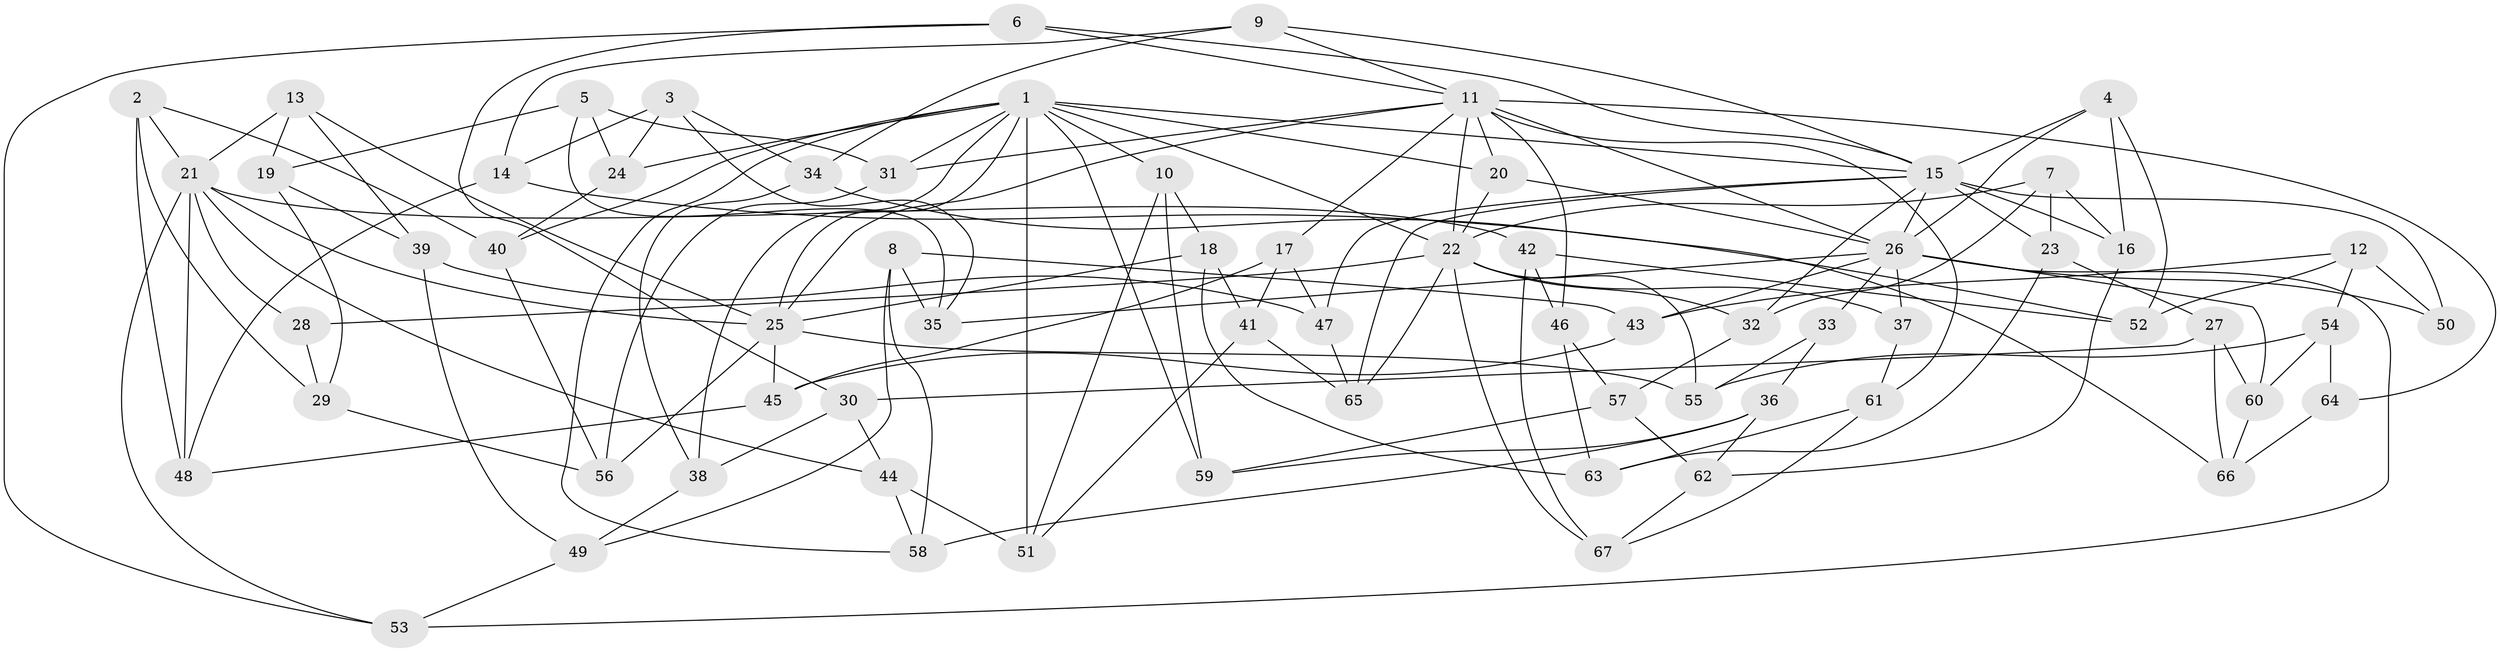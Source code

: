 // original degree distribution, {4: 1.0}
// Generated by graph-tools (version 1.1) at 2025/53/03/04/25 22:53:54]
// undirected, 67 vertices, 153 edges
graph export_dot {
  node [color=gray90,style=filled];
  1;
  2;
  3;
  4;
  5;
  6;
  7;
  8;
  9;
  10;
  11;
  12;
  13;
  14;
  15;
  16;
  17;
  18;
  19;
  20;
  21;
  22;
  23;
  24;
  25;
  26;
  27;
  28;
  29;
  30;
  31;
  32;
  33;
  34;
  35;
  36;
  37;
  38;
  39;
  40;
  41;
  42;
  43;
  44;
  45;
  46;
  47;
  48;
  49;
  50;
  51;
  52;
  53;
  54;
  55;
  56;
  57;
  58;
  59;
  60;
  61;
  62;
  63;
  64;
  65;
  66;
  67;
  1 -- 10 [weight=1.0];
  1 -- 15 [weight=1.0];
  1 -- 20 [weight=1.0];
  1 -- 22 [weight=1.0];
  1 -- 24 [weight=1.0];
  1 -- 25 [weight=1.0];
  1 -- 31 [weight=1.0];
  1 -- 38 [weight=1.0];
  1 -- 40 [weight=1.0];
  1 -- 51 [weight=1.0];
  1 -- 58 [weight=1.0];
  1 -- 59 [weight=1.0];
  2 -- 21 [weight=1.0];
  2 -- 29 [weight=1.0];
  2 -- 40 [weight=1.0];
  2 -- 48 [weight=1.0];
  3 -- 14 [weight=1.0];
  3 -- 24 [weight=1.0];
  3 -- 34 [weight=1.0];
  3 -- 35 [weight=1.0];
  4 -- 15 [weight=1.0];
  4 -- 16 [weight=1.0];
  4 -- 26 [weight=1.0];
  4 -- 52 [weight=1.0];
  5 -- 19 [weight=1.0];
  5 -- 24 [weight=1.0];
  5 -- 31 [weight=1.0];
  5 -- 35 [weight=1.0];
  6 -- 11 [weight=1.0];
  6 -- 15 [weight=1.0];
  6 -- 30 [weight=1.0];
  6 -- 53 [weight=1.0];
  7 -- 16 [weight=1.0];
  7 -- 22 [weight=1.0];
  7 -- 23 [weight=1.0];
  7 -- 32 [weight=1.0];
  8 -- 35 [weight=1.0];
  8 -- 43 [weight=1.0];
  8 -- 49 [weight=1.0];
  8 -- 58 [weight=1.0];
  9 -- 11 [weight=1.0];
  9 -- 14 [weight=1.0];
  9 -- 15 [weight=1.0];
  9 -- 34 [weight=1.0];
  10 -- 18 [weight=1.0];
  10 -- 51 [weight=1.0];
  10 -- 59 [weight=1.0];
  11 -- 17 [weight=1.0];
  11 -- 20 [weight=1.0];
  11 -- 22 [weight=1.0];
  11 -- 25 [weight=1.0];
  11 -- 26 [weight=1.0];
  11 -- 31 [weight=1.0];
  11 -- 46 [weight=1.0];
  11 -- 61 [weight=1.0];
  11 -- 64 [weight=2.0];
  12 -- 43 [weight=1.0];
  12 -- 50 [weight=1.0];
  12 -- 52 [weight=1.0];
  12 -- 54 [weight=1.0];
  13 -- 19 [weight=1.0];
  13 -- 21 [weight=1.0];
  13 -- 25 [weight=1.0];
  13 -- 39 [weight=1.0];
  14 -- 48 [weight=1.0];
  14 -- 52 [weight=1.0];
  15 -- 16 [weight=1.0];
  15 -- 23 [weight=1.0];
  15 -- 26 [weight=1.0];
  15 -- 32 [weight=1.0];
  15 -- 47 [weight=1.0];
  15 -- 50 [weight=2.0];
  15 -- 65 [weight=1.0];
  16 -- 62 [weight=1.0];
  17 -- 41 [weight=1.0];
  17 -- 45 [weight=1.0];
  17 -- 47 [weight=1.0];
  18 -- 25 [weight=1.0];
  18 -- 41 [weight=1.0];
  18 -- 63 [weight=1.0];
  19 -- 29 [weight=1.0];
  19 -- 39 [weight=1.0];
  20 -- 22 [weight=1.0];
  20 -- 26 [weight=1.0];
  21 -- 25 [weight=1.0];
  21 -- 28 [weight=1.0];
  21 -- 42 [weight=1.0];
  21 -- 44 [weight=1.0];
  21 -- 48 [weight=1.0];
  21 -- 53 [weight=1.0];
  22 -- 28 [weight=2.0];
  22 -- 32 [weight=1.0];
  22 -- 37 [weight=2.0];
  22 -- 55 [weight=1.0];
  22 -- 65 [weight=1.0];
  22 -- 67 [weight=1.0];
  23 -- 27 [weight=1.0];
  23 -- 63 [weight=1.0];
  24 -- 40 [weight=1.0];
  25 -- 45 [weight=1.0];
  25 -- 55 [weight=1.0];
  25 -- 56 [weight=1.0];
  26 -- 33 [weight=2.0];
  26 -- 35 [weight=1.0];
  26 -- 37 [weight=1.0];
  26 -- 43 [weight=1.0];
  26 -- 50 [weight=1.0];
  26 -- 53 [weight=1.0];
  26 -- 60 [weight=1.0];
  27 -- 30 [weight=1.0];
  27 -- 60 [weight=1.0];
  27 -- 66 [weight=1.0];
  28 -- 29 [weight=1.0];
  29 -- 56 [weight=1.0];
  30 -- 38 [weight=1.0];
  30 -- 44 [weight=1.0];
  31 -- 56 [weight=1.0];
  32 -- 57 [weight=1.0];
  33 -- 36 [weight=1.0];
  33 -- 55 [weight=1.0];
  34 -- 38 [weight=1.0];
  34 -- 66 [weight=1.0];
  36 -- 58 [weight=1.0];
  36 -- 59 [weight=1.0];
  36 -- 62 [weight=1.0];
  37 -- 61 [weight=1.0];
  38 -- 49 [weight=1.0];
  39 -- 47 [weight=1.0];
  39 -- 49 [weight=1.0];
  40 -- 56 [weight=1.0];
  41 -- 51 [weight=1.0];
  41 -- 65 [weight=1.0];
  42 -- 46 [weight=1.0];
  42 -- 52 [weight=1.0];
  42 -- 67 [weight=1.0];
  43 -- 45 [weight=1.0];
  44 -- 51 [weight=1.0];
  44 -- 58 [weight=1.0];
  45 -- 48 [weight=1.0];
  46 -- 57 [weight=1.0];
  46 -- 63 [weight=1.0];
  47 -- 65 [weight=1.0];
  49 -- 53 [weight=1.0];
  54 -- 55 [weight=1.0];
  54 -- 60 [weight=1.0];
  54 -- 64 [weight=1.0];
  57 -- 59 [weight=1.0];
  57 -- 62 [weight=1.0];
  60 -- 66 [weight=1.0];
  61 -- 63 [weight=1.0];
  61 -- 67 [weight=1.0];
  62 -- 67 [weight=1.0];
  64 -- 66 [weight=1.0];
}
